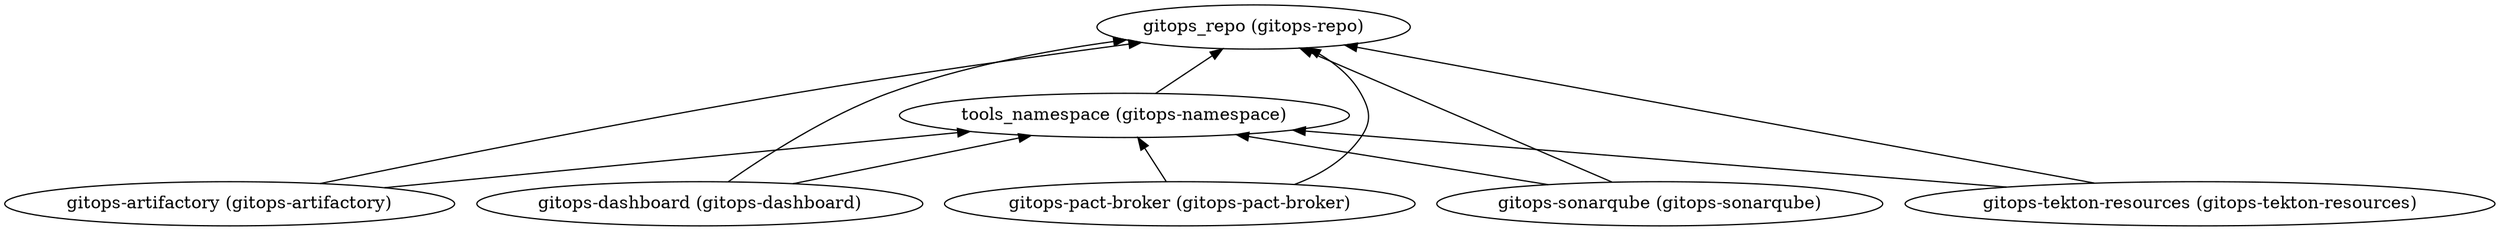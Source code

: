digraph {
    rankdir="BT"
    "gitops-artifactory (gitops-artifactory)" -> "gitops_repo (gitops-repo)"
"gitops-artifactory (gitops-artifactory)" -> "tools_namespace (gitops-namespace)"
"gitops-artifactory (gitops-artifactory)"
"gitops_repo (gitops-repo)"
"tools_namespace (gitops-namespace)" -> "gitops_repo (gitops-repo)"
"tools_namespace (gitops-namespace)"
"gitops-dashboard (gitops-dashboard)" -> "gitops_repo (gitops-repo)"
"gitops-dashboard (gitops-dashboard)" -> "tools_namespace (gitops-namespace)"
"gitops-dashboard (gitops-dashboard)"
"gitops-pact-broker (gitops-pact-broker)" -> "gitops_repo (gitops-repo)"
"gitops-pact-broker (gitops-pact-broker)" -> "tools_namespace (gitops-namespace)"
"gitops-pact-broker (gitops-pact-broker)"
"gitops-sonarqube (gitops-sonarqube)" -> "gitops_repo (gitops-repo)"
"gitops-sonarqube (gitops-sonarqube)" -> "tools_namespace (gitops-namespace)"
"gitops-sonarqube (gitops-sonarqube)"
"gitops-tekton-resources (gitops-tekton-resources)" -> "gitops_repo (gitops-repo)"
"gitops-tekton-resources (gitops-tekton-resources)" -> "tools_namespace (gitops-namespace)"
"gitops-tekton-resources (gitops-tekton-resources)"
  }